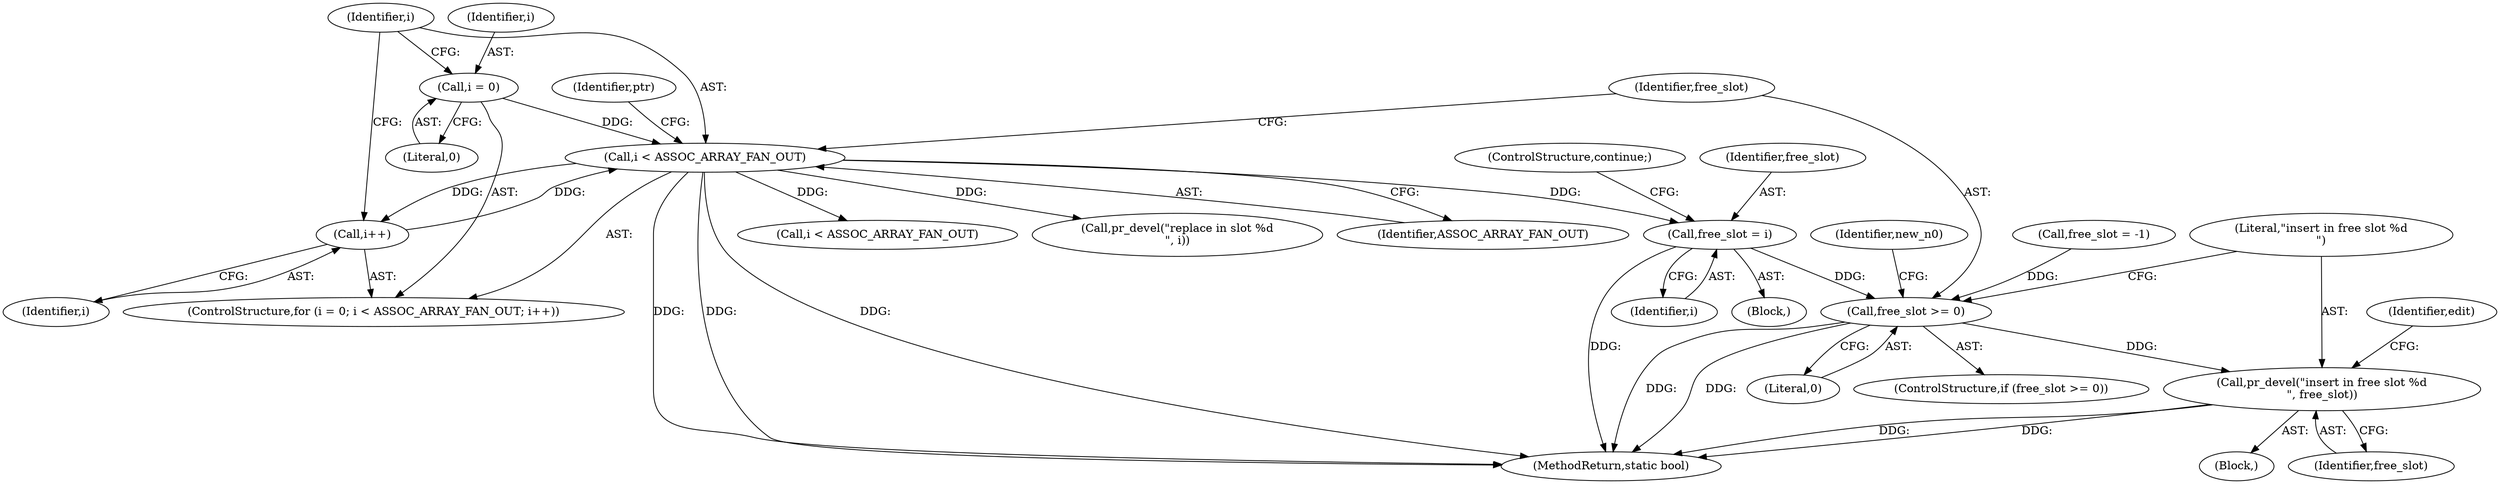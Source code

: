 digraph "0_linux_ea6789980fdaa610d7eb63602c746bf6ec70cd2b@API" {
"1000194" [label="(Call,free_slot = i)"];
"1000177" [label="(Call,i < ASSOC_ARRAY_FAN_OUT)"];
"1000180" [label="(Call,i++)"];
"1000174" [label="(Call,i = 0)"];
"1000235" [label="(Call,free_slot >= 0)"];
"1000239" [label="(Call,pr_devel(\"insert in free slot %d\n\", free_slot))"];
"1000197" [label="(ControlStructure,continue;)"];
"1000175" [label="(Identifier,i)"];
"1000196" [label="(Identifier,i)"];
"1000177" [label="(Call,i < ASSOC_ARRAY_FAN_OUT)"];
"1000194" [label="(Call,free_slot = i)"];
"1001112" [label="(MethodReturn,static bool)"];
"1000180" [label="(Call,i++)"];
"1000184" [label="(Identifier,ptr)"];
"1000309" [label="(Call,i < ASSOC_ARRAY_FAN_OUT)"];
"1000169" [label="(Call,free_slot = -1)"];
"1000237" [label="(Literal,0)"];
"1000178" [label="(Identifier,i)"];
"1000240" [label="(Literal,\"insert in free slot %d\n\")"];
"1000207" [label="(Call,pr_devel(\"replace in slot %d\n\", i))"];
"1000235" [label="(Call,free_slot >= 0)"];
"1000241" [label="(Identifier,free_slot)"];
"1000244" [label="(Identifier,edit)"];
"1000195" [label="(Identifier,free_slot)"];
"1000238" [label="(Block,)"];
"1000179" [label="(Identifier,ASSOC_ARRAY_FAN_OUT)"];
"1000263" [label="(Identifier,new_n0)"];
"1000176" [label="(Literal,0)"];
"1000174" [label="(Call,i = 0)"];
"1000173" [label="(ControlStructure,for (i = 0; i < ASSOC_ARRAY_FAN_OUT; i++))"];
"1000234" [label="(ControlStructure,if (free_slot >= 0))"];
"1000193" [label="(Block,)"];
"1000236" [label="(Identifier,free_slot)"];
"1000239" [label="(Call,pr_devel(\"insert in free slot %d\n\", free_slot))"];
"1000181" [label="(Identifier,i)"];
"1000194" -> "1000193"  [label="AST: "];
"1000194" -> "1000196"  [label="CFG: "];
"1000195" -> "1000194"  [label="AST: "];
"1000196" -> "1000194"  [label="AST: "];
"1000197" -> "1000194"  [label="CFG: "];
"1000194" -> "1001112"  [label="DDG: "];
"1000177" -> "1000194"  [label="DDG: "];
"1000194" -> "1000235"  [label="DDG: "];
"1000177" -> "1000173"  [label="AST: "];
"1000177" -> "1000179"  [label="CFG: "];
"1000178" -> "1000177"  [label="AST: "];
"1000179" -> "1000177"  [label="AST: "];
"1000184" -> "1000177"  [label="CFG: "];
"1000236" -> "1000177"  [label="CFG: "];
"1000177" -> "1001112"  [label="DDG: "];
"1000177" -> "1001112"  [label="DDG: "];
"1000177" -> "1001112"  [label="DDG: "];
"1000180" -> "1000177"  [label="DDG: "];
"1000174" -> "1000177"  [label="DDG: "];
"1000177" -> "1000180"  [label="DDG: "];
"1000177" -> "1000207"  [label="DDG: "];
"1000177" -> "1000309"  [label="DDG: "];
"1000180" -> "1000173"  [label="AST: "];
"1000180" -> "1000181"  [label="CFG: "];
"1000181" -> "1000180"  [label="AST: "];
"1000178" -> "1000180"  [label="CFG: "];
"1000174" -> "1000173"  [label="AST: "];
"1000174" -> "1000176"  [label="CFG: "];
"1000175" -> "1000174"  [label="AST: "];
"1000176" -> "1000174"  [label="AST: "];
"1000178" -> "1000174"  [label="CFG: "];
"1000235" -> "1000234"  [label="AST: "];
"1000235" -> "1000237"  [label="CFG: "];
"1000236" -> "1000235"  [label="AST: "];
"1000237" -> "1000235"  [label="AST: "];
"1000240" -> "1000235"  [label="CFG: "];
"1000263" -> "1000235"  [label="CFG: "];
"1000235" -> "1001112"  [label="DDG: "];
"1000235" -> "1001112"  [label="DDG: "];
"1000169" -> "1000235"  [label="DDG: "];
"1000235" -> "1000239"  [label="DDG: "];
"1000239" -> "1000238"  [label="AST: "];
"1000239" -> "1000241"  [label="CFG: "];
"1000240" -> "1000239"  [label="AST: "];
"1000241" -> "1000239"  [label="AST: "];
"1000244" -> "1000239"  [label="CFG: "];
"1000239" -> "1001112"  [label="DDG: "];
"1000239" -> "1001112"  [label="DDG: "];
}
